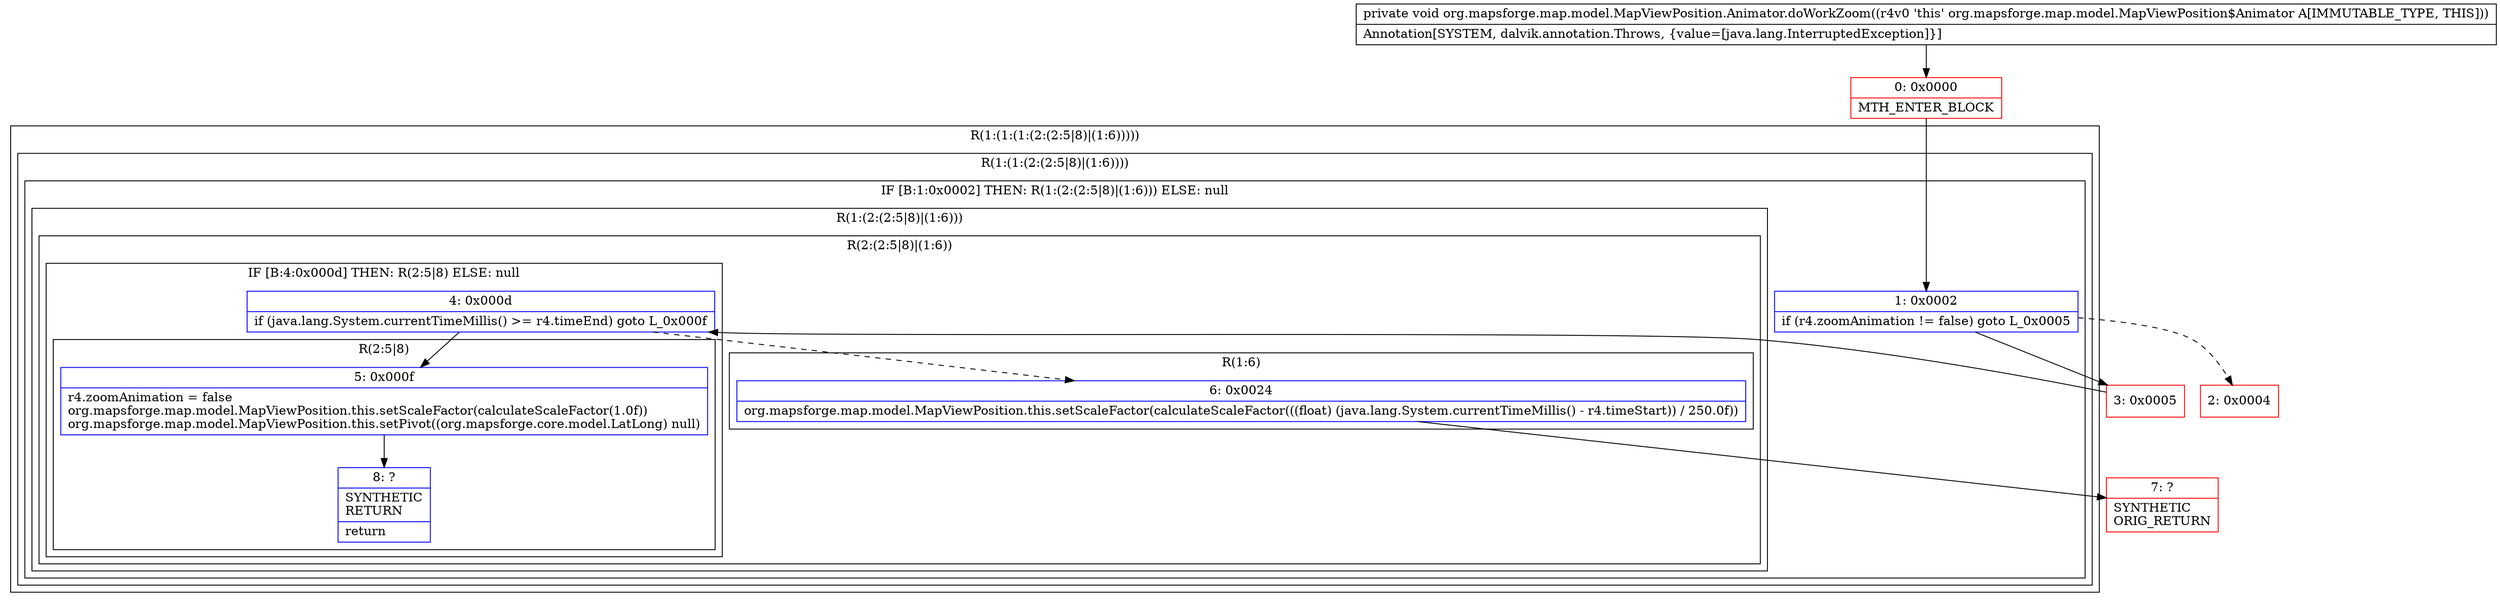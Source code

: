 digraph "CFG fororg.mapsforge.map.model.MapViewPosition.Animator.doWorkZoom()V" {
subgraph cluster_Region_320528345 {
label = "R(1:(1:(1:(2:(2:5|8)|(1:6)))))";
node [shape=record,color=blue];
subgraph cluster_Region_278035480 {
label = "R(1:(1:(2:(2:5|8)|(1:6))))";
node [shape=record,color=blue];
subgraph cluster_IfRegion_2078876334 {
label = "IF [B:1:0x0002] THEN: R(1:(2:(2:5|8)|(1:6))) ELSE: null";
node [shape=record,color=blue];
Node_1 [shape=record,label="{1\:\ 0x0002|if (r4.zoomAnimation != false) goto L_0x0005\l}"];
subgraph cluster_Region_1059993604 {
label = "R(1:(2:(2:5|8)|(1:6)))";
node [shape=record,color=blue];
subgraph cluster_Region_2047855663 {
label = "R(2:(2:5|8)|(1:6))";
node [shape=record,color=blue];
subgraph cluster_IfRegion_2046696906 {
label = "IF [B:4:0x000d] THEN: R(2:5|8) ELSE: null";
node [shape=record,color=blue];
Node_4 [shape=record,label="{4\:\ 0x000d|if (java.lang.System.currentTimeMillis() \>= r4.timeEnd) goto L_0x000f\l}"];
subgraph cluster_Region_1269873673 {
label = "R(2:5|8)";
node [shape=record,color=blue];
Node_5 [shape=record,label="{5\:\ 0x000f|r4.zoomAnimation = false\lorg.mapsforge.map.model.MapViewPosition.this.setScaleFactor(calculateScaleFactor(1.0f))\lorg.mapsforge.map.model.MapViewPosition.this.setPivot((org.mapsforge.core.model.LatLong) null)\l}"];
Node_8 [shape=record,label="{8\:\ ?|SYNTHETIC\lRETURN\l|return\l}"];
}
}
subgraph cluster_Region_84956003 {
label = "R(1:6)";
node [shape=record,color=blue];
Node_6 [shape=record,label="{6\:\ 0x0024|org.mapsforge.map.model.MapViewPosition.this.setScaleFactor(calculateScaleFactor(((float) (java.lang.System.currentTimeMillis() \- r4.timeStart)) \/ 250.0f))\l}"];
}
}
}
}
}
}
Node_0 [shape=record,color=red,label="{0\:\ 0x0000|MTH_ENTER_BLOCK\l}"];
Node_2 [shape=record,color=red,label="{2\:\ 0x0004}"];
Node_3 [shape=record,color=red,label="{3\:\ 0x0005}"];
Node_7 [shape=record,color=red,label="{7\:\ ?|SYNTHETIC\lORIG_RETURN\l}"];
MethodNode[shape=record,label="{private void org.mapsforge.map.model.MapViewPosition.Animator.doWorkZoom((r4v0 'this' org.mapsforge.map.model.MapViewPosition$Animator A[IMMUTABLE_TYPE, THIS]))  | Annotation[SYSTEM, dalvik.annotation.Throws, \{value=[java.lang.InterruptedException]\}]\l}"];
MethodNode -> Node_0;
Node_1 -> Node_2[style=dashed];
Node_1 -> Node_3;
Node_4 -> Node_5;
Node_4 -> Node_6[style=dashed];
Node_5 -> Node_8;
Node_6 -> Node_7;
Node_0 -> Node_1;
Node_3 -> Node_4;
}

